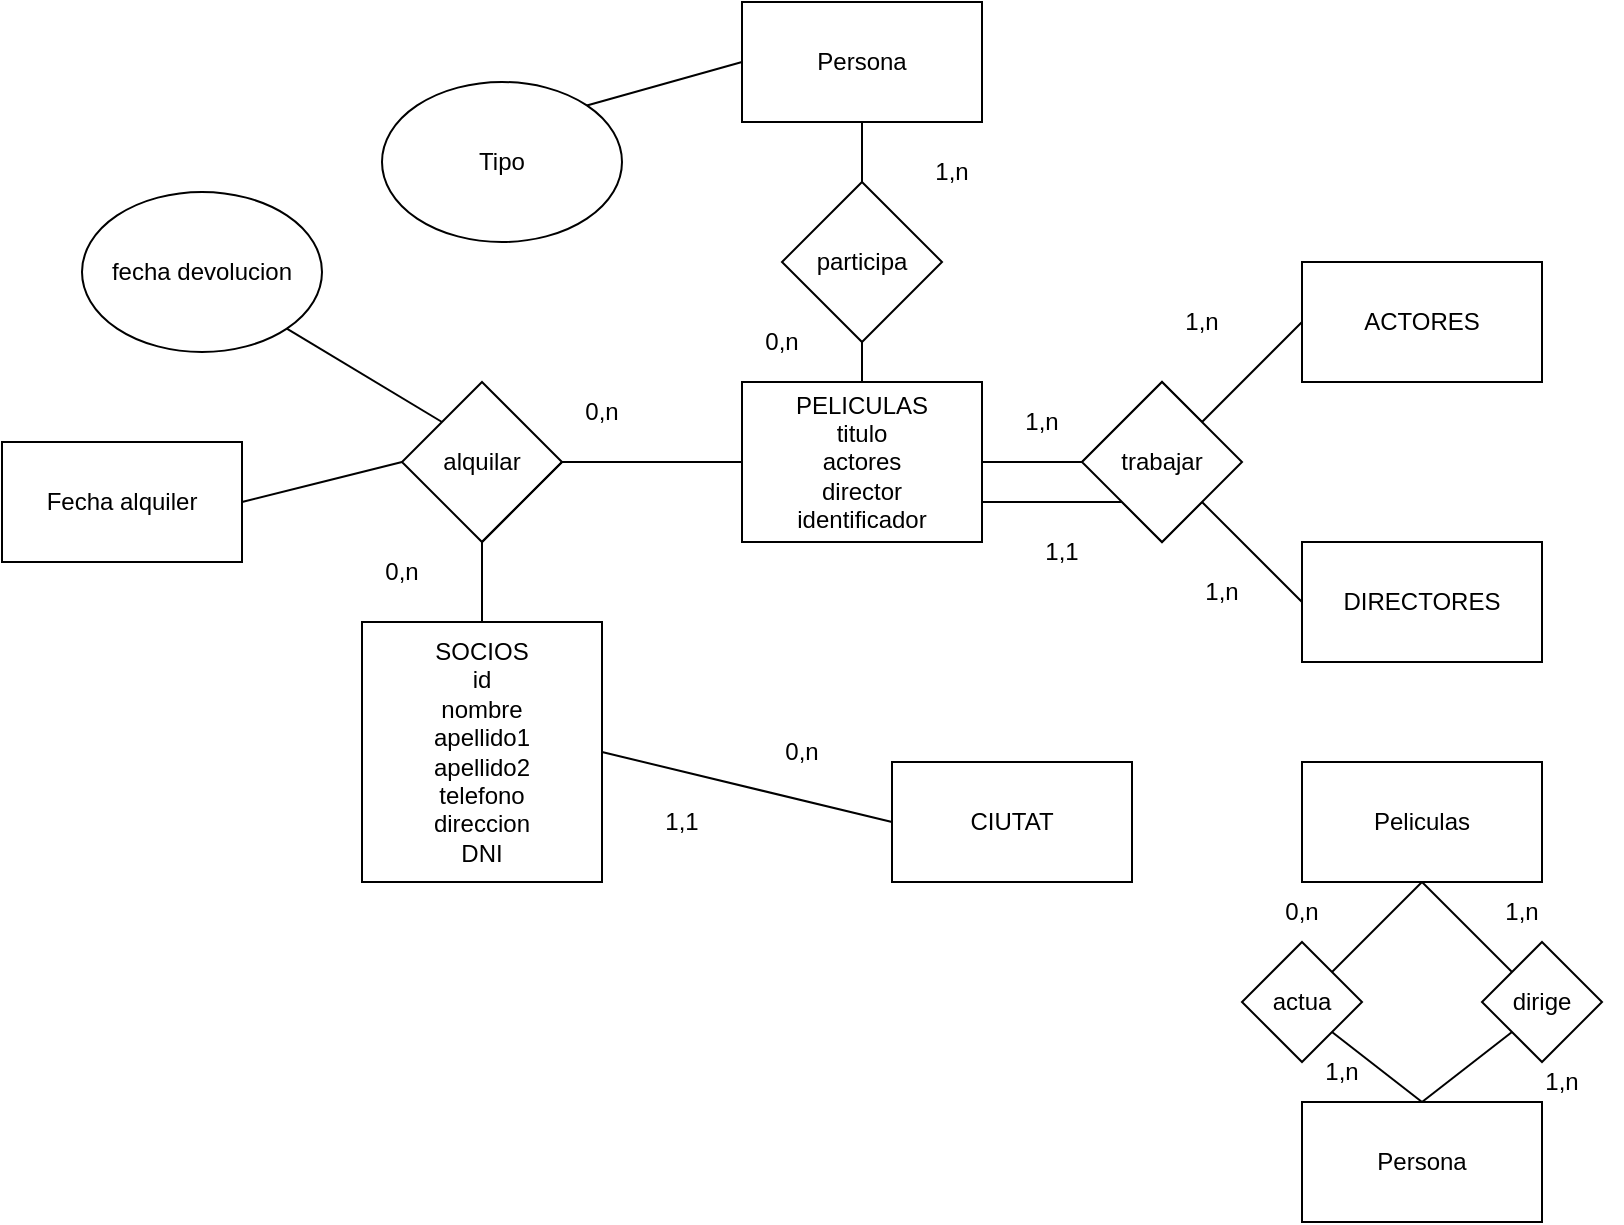 <mxfile version="20.3.7" type="device"><diagram id="R2lEEEUBdFMjLlhIrx00" name="Page-1"><mxGraphModel dx="1422" dy="686" grid="1" gridSize="10" guides="1" tooltips="1" connect="1" arrows="1" fold="1" page="1" pageScale="1" pageWidth="850" pageHeight="1100" math="0" shadow="0" extFonts="Permanent Marker^https://fonts.googleapis.com/css?family=Permanent+Marker"><root><mxCell id="0"/><mxCell id="1" parent="0"/><mxCell id="x-JLzC3Rl5uFlOlJcz9z-1" value="&lt;div&gt;SOCIOS&lt;/div&gt;&lt;div&gt;id&lt;br&gt;&lt;/div&gt;&lt;div&gt;nombre&lt;/div&gt;&lt;div&gt;apellido1&lt;/div&gt;&lt;div&gt;apellido2&lt;br&gt;&lt;/div&gt;&lt;div&gt;telefono&lt;/div&gt;&lt;div&gt;direccion&lt;/div&gt;&lt;div&gt;DNI&lt;br&gt;&lt;/div&gt;" style="rounded=0;whiteSpace=wrap;html=1;" vertex="1" parent="1"><mxGeometry x="200" y="320" width="120" height="130" as="geometry"/></mxCell><mxCell id="x-JLzC3Rl5uFlOlJcz9z-2" value="&lt;div&gt;PELICULAS&lt;/div&gt;&lt;div&gt;titulo&lt;/div&gt;&lt;div&gt;actores&lt;/div&gt;&lt;div&gt;director&lt;/div&gt;&lt;div&gt;identificador&lt;br&gt;&lt;/div&gt;" style="rounded=0;whiteSpace=wrap;html=1;" vertex="1" parent="1"><mxGeometry x="390" y="200" width="120" height="80" as="geometry"/></mxCell><mxCell id="x-JLzC3Rl5uFlOlJcz9z-9" value="0,n" style="text;html=1;strokeColor=none;fillColor=none;align=center;verticalAlign=middle;whiteSpace=wrap;rounded=0;" vertex="1" parent="1"><mxGeometry x="190" y="280" width="60" height="30" as="geometry"/></mxCell><mxCell id="x-JLzC3Rl5uFlOlJcz9z-10" value="0,n" style="text;html=1;strokeColor=none;fillColor=none;align=center;verticalAlign=middle;whiteSpace=wrap;rounded=0;" vertex="1" parent="1"><mxGeometry x="290" y="200" width="60" height="30" as="geometry"/></mxCell><mxCell id="x-JLzC3Rl5uFlOlJcz9z-11" value="alquilar" style="rhombus;whiteSpace=wrap;html=1;" vertex="1" parent="1"><mxGeometry x="220" y="200" width="80" height="80" as="geometry"/></mxCell><mxCell id="x-JLzC3Rl5uFlOlJcz9z-13" value="" style="endArrow=none;html=1;rounded=0;exitX=0.5;exitY=0;exitDx=0;exitDy=0;entryX=0;entryY=0.5;entryDx=0;entryDy=0;" edge="1" parent="1" source="x-JLzC3Rl5uFlOlJcz9z-1" target="x-JLzC3Rl5uFlOlJcz9z-2"><mxGeometry width="50" height="50" relative="1" as="geometry"><mxPoint x="600" y="330" as="sourcePoint"/><mxPoint x="650" y="280" as="targetPoint"/><Array as="points"><mxPoint x="260" y="280"/><mxPoint x="300" y="240"/></Array></mxGeometry></mxCell><mxCell id="Gk5XyRXsiPKGFWXMksy7-1" value="ACTORES" style="rounded=0;whiteSpace=wrap;html=1;" vertex="1" parent="1"><mxGeometry x="670" y="140" width="120" height="60" as="geometry"/></mxCell><mxCell id="Gk5XyRXsiPKGFWXMksy7-2" value="DIRECTORES" style="rounded=0;whiteSpace=wrap;html=1;" vertex="1" parent="1"><mxGeometry x="670" y="280" width="120" height="60" as="geometry"/></mxCell><mxCell id="Gk5XyRXsiPKGFWXMksy7-3" value="" style="endArrow=none;html=1;rounded=0;entryX=0;entryY=0.5;entryDx=0;entryDy=0;exitX=1;exitY=0.5;exitDx=0;exitDy=0;" edge="1" parent="1" source="x-JLzC3Rl5uFlOlJcz9z-2" target="Gk5XyRXsiPKGFWXMksy7-1"><mxGeometry width="50" height="50" relative="1" as="geometry"><mxPoint x="570" y="200" as="sourcePoint"/><mxPoint x="650" y="420" as="targetPoint"/><Array as="points"><mxPoint x="560" y="240"/><mxPoint x="600" y="200"/><mxPoint x="620" y="220"/></Array></mxGeometry></mxCell><mxCell id="Gk5XyRXsiPKGFWXMksy7-4" value="" style="endArrow=none;html=1;rounded=0;entryX=0;entryY=0.5;entryDx=0;entryDy=0;exitX=1;exitY=0.75;exitDx=0;exitDy=0;startArrow=none;" edge="1" parent="1" source="x-JLzC3Rl5uFlOlJcz9z-2" target="Gk5XyRXsiPKGFWXMksy7-2"><mxGeometry width="50" height="50" relative="1" as="geometry"><mxPoint x="570" y="380" as="sourcePoint"/><mxPoint x="650" y="420" as="targetPoint"/><Array as="points"><mxPoint x="580" y="260"/><mxPoint x="600" y="280"/><mxPoint x="620" y="260"/></Array></mxGeometry></mxCell><mxCell id="Gk5XyRXsiPKGFWXMksy7-5" value="1,n" style="text;html=1;strokeColor=none;fillColor=none;align=center;verticalAlign=middle;whiteSpace=wrap;rounded=0;" vertex="1" parent="1"><mxGeometry x="510" y="205" width="60" height="30" as="geometry"/></mxCell><mxCell id="Gk5XyRXsiPKGFWXMksy7-6" value="1,1" style="text;html=1;strokeColor=none;fillColor=none;align=center;verticalAlign=middle;whiteSpace=wrap;rounded=0;" vertex="1" parent="1"><mxGeometry x="520" y="270" width="60" height="30" as="geometry"/></mxCell><mxCell id="Gk5XyRXsiPKGFWXMksy7-7" value="trabajar" style="rhombus;whiteSpace=wrap;html=1;" vertex="1" parent="1"><mxGeometry x="560" y="200" width="80" height="80" as="geometry"/></mxCell><mxCell id="Gk5XyRXsiPKGFWXMksy7-8" value="" style="endArrow=none;html=1;rounded=0;entryX=0;entryY=0.5;entryDx=0;entryDy=0;exitX=1;exitY=0.5;exitDx=0;exitDy=0;" edge="1" parent="1" source="x-JLzC3Rl5uFlOlJcz9z-2" target="Gk5XyRXsiPKGFWXMksy7-7"><mxGeometry width="50" height="50" relative="1" as="geometry"><mxPoint x="510" y="240" as="sourcePoint"/><mxPoint x="670" y="310" as="targetPoint"/><Array as="points"/></mxGeometry></mxCell><mxCell id="Gk5XyRXsiPKGFWXMksy7-9" value="1,n" style="text;html=1;strokeColor=none;fillColor=none;align=center;verticalAlign=middle;whiteSpace=wrap;rounded=0;" vertex="1" parent="1"><mxGeometry x="590" y="155" width="60" height="30" as="geometry"/></mxCell><mxCell id="Gk5XyRXsiPKGFWXMksy7-10" value="1,n" style="text;html=1;strokeColor=none;fillColor=none;align=center;verticalAlign=middle;whiteSpace=wrap;rounded=0;" vertex="1" parent="1"><mxGeometry x="600" y="290" width="60" height="30" as="geometry"/></mxCell><mxCell id="Gk5XyRXsiPKGFWXMksy7-27" value="&lt;div&gt;fecha devolucion&lt;br&gt;&lt;/div&gt;" style="ellipse;whiteSpace=wrap;html=1;" vertex="1" parent="1"><mxGeometry x="60" y="105" width="120" height="80" as="geometry"/></mxCell><mxCell id="Gk5XyRXsiPKGFWXMksy7-28" value="" style="endArrow=none;html=1;rounded=0;entryX=0;entryY=0;entryDx=0;entryDy=0;exitX=1;exitY=1;exitDx=0;exitDy=0;" edge="1" parent="1" source="Gk5XyRXsiPKGFWXMksy7-27" target="x-JLzC3Rl5uFlOlJcz9z-11"><mxGeometry width="50" height="50" relative="1" as="geometry"><mxPoint x="350" y="410" as="sourcePoint"/><mxPoint x="400" y="360" as="targetPoint"/><Array as="points"/></mxGeometry></mxCell><mxCell id="Gk5XyRXsiPKGFWXMksy7-29" value="CIUTAT" style="rounded=0;whiteSpace=wrap;html=1;" vertex="1" parent="1"><mxGeometry x="465" y="390" width="120" height="60" as="geometry"/></mxCell><mxCell id="Gk5XyRXsiPKGFWXMksy7-30" value="" style="endArrow=none;html=1;rounded=0;entryX=0;entryY=0.5;entryDx=0;entryDy=0;exitX=1;exitY=0.5;exitDx=0;exitDy=0;" edge="1" parent="1" source="x-JLzC3Rl5uFlOlJcz9z-1" target="Gk5XyRXsiPKGFWXMksy7-29"><mxGeometry width="50" height="50" relative="1" as="geometry"><mxPoint x="350" y="380" as="sourcePoint"/><mxPoint x="400" y="330" as="targetPoint"/><Array as="points"/></mxGeometry></mxCell><mxCell id="Gk5XyRXsiPKGFWXMksy7-31" value="1,1" style="text;html=1;strokeColor=none;fillColor=none;align=center;verticalAlign=middle;whiteSpace=wrap;rounded=0;" vertex="1" parent="1"><mxGeometry x="330" y="405" width="60" height="30" as="geometry"/></mxCell><mxCell id="Gk5XyRXsiPKGFWXMksy7-32" value="0,n" style="text;html=1;strokeColor=none;fillColor=none;align=center;verticalAlign=middle;whiteSpace=wrap;rounded=0;" vertex="1" parent="1"><mxGeometry x="390" y="370" width="60" height="30" as="geometry"/></mxCell><mxCell id="Gk5XyRXsiPKGFWXMksy7-35" value="Persona" style="rounded=0;whiteSpace=wrap;html=1;" vertex="1" parent="1"><mxGeometry x="390" y="10" width="120" height="60" as="geometry"/></mxCell><mxCell id="Gk5XyRXsiPKGFWXMksy7-36" value="" style="endArrow=none;html=1;rounded=0;entryX=0.5;entryY=1;entryDx=0;entryDy=0;" edge="1" parent="1" source="x-JLzC3Rl5uFlOlJcz9z-2" target="Gk5XyRXsiPKGFWXMksy7-35"><mxGeometry width="50" height="50" relative="1" as="geometry"><mxPoint x="310" y="350" as="sourcePoint"/><mxPoint x="400" y="160" as="targetPoint"/><Array as="points"><mxPoint x="450" y="160"/><mxPoint x="450" y="90"/></Array></mxGeometry></mxCell><mxCell id="Gk5XyRXsiPKGFWXMksy7-37" value="0,n" style="text;html=1;strokeColor=none;fillColor=none;align=center;verticalAlign=middle;whiteSpace=wrap;rounded=0;" vertex="1" parent="1"><mxGeometry x="380" y="165" width="60" height="30" as="geometry"/></mxCell><mxCell id="Gk5XyRXsiPKGFWXMksy7-38" value="1,n" style="text;html=1;strokeColor=none;fillColor=none;align=center;verticalAlign=middle;whiteSpace=wrap;rounded=0;" vertex="1" parent="1"><mxGeometry x="465" y="80" width="60" height="30" as="geometry"/></mxCell><mxCell id="Gk5XyRXsiPKGFWXMksy7-39" value="participa" style="rhombus;whiteSpace=wrap;html=1;" vertex="1" parent="1"><mxGeometry x="410" y="100" width="80" height="80" as="geometry"/></mxCell><mxCell id="Gk5XyRXsiPKGFWXMksy7-40" value="Tipo" style="ellipse;whiteSpace=wrap;html=1;" vertex="1" parent="1"><mxGeometry x="210" y="50" width="120" height="80" as="geometry"/></mxCell><mxCell id="Gk5XyRXsiPKGFWXMksy7-41" value="" style="endArrow=none;html=1;rounded=0;entryX=0;entryY=0.5;entryDx=0;entryDy=0;exitX=1;exitY=0;exitDx=0;exitDy=0;" edge="1" parent="1" source="Gk5XyRXsiPKGFWXMksy7-40" target="Gk5XyRXsiPKGFWXMksy7-35"><mxGeometry width="50" height="50" relative="1" as="geometry"><mxPoint x="310" y="350" as="sourcePoint"/><mxPoint x="360" y="300" as="targetPoint"/><Array as="points"/></mxGeometry></mxCell><mxCell id="Gk5XyRXsiPKGFWXMksy7-42" value="Fecha alquiler" style="rounded=0;whiteSpace=wrap;html=1;" vertex="1" parent="1"><mxGeometry x="20" y="230" width="120" height="60" as="geometry"/></mxCell><mxCell id="Gk5XyRXsiPKGFWXMksy7-43" value="" style="endArrow=none;html=1;rounded=0;entryX=0;entryY=0.5;entryDx=0;entryDy=0;exitX=1;exitY=0.5;exitDx=0;exitDy=0;" edge="1" parent="1" source="Gk5XyRXsiPKGFWXMksy7-42" target="x-JLzC3Rl5uFlOlJcz9z-11"><mxGeometry width="50" height="50" relative="1" as="geometry"><mxPoint x="310" y="350" as="sourcePoint"/><mxPoint x="360" y="300" as="targetPoint"/><Array as="points"><mxPoint x="180" y="250"/></Array></mxGeometry></mxCell><mxCell id="Gk5XyRXsiPKGFWXMksy7-44" value="Peliculas" style="rounded=0;whiteSpace=wrap;html=1;" vertex="1" parent="1"><mxGeometry x="670" y="390" width="120" height="60" as="geometry"/></mxCell><mxCell id="Gk5XyRXsiPKGFWXMksy7-45" value="actua" style="rhombus;whiteSpace=wrap;html=1;" vertex="1" parent="1"><mxGeometry x="640" y="480" width="60" height="60" as="geometry"/></mxCell><mxCell id="Gk5XyRXsiPKGFWXMksy7-46" value="dirige" style="rhombus;whiteSpace=wrap;html=1;" vertex="1" parent="1"><mxGeometry x="760" y="480" width="60" height="60" as="geometry"/></mxCell><mxCell id="Gk5XyRXsiPKGFWXMksy7-47" value="" style="endArrow=none;html=1;rounded=0;entryX=0.5;entryY=1;entryDx=0;entryDy=0;exitX=1;exitY=0;exitDx=0;exitDy=0;" edge="1" parent="1" source="Gk5XyRXsiPKGFWXMksy7-45" target="Gk5XyRXsiPKGFWXMksy7-44"><mxGeometry width="50" height="50" relative="1" as="geometry"><mxPoint x="310" y="350" as="sourcePoint"/><mxPoint x="360" y="300" as="targetPoint"/></mxGeometry></mxCell><mxCell id="Gk5XyRXsiPKGFWXMksy7-48" value="" style="endArrow=none;html=1;rounded=0;entryX=0.5;entryY=1;entryDx=0;entryDy=0;exitX=0;exitY=0;exitDx=0;exitDy=0;" edge="1" parent="1" source="Gk5XyRXsiPKGFWXMksy7-46" target="Gk5XyRXsiPKGFWXMksy7-44"><mxGeometry width="50" height="50" relative="1" as="geometry"><mxPoint x="695" y="505" as="sourcePoint"/><mxPoint x="740" y="460" as="targetPoint"/></mxGeometry></mxCell><mxCell id="Gk5XyRXsiPKGFWXMksy7-49" value="" style="endArrow=none;html=1;rounded=0;exitX=1;exitY=1;exitDx=0;exitDy=0;entryX=0.5;entryY=0;entryDx=0;entryDy=0;" edge="1" parent="1" source="Gk5XyRXsiPKGFWXMksy7-45" target="Gk5XyRXsiPKGFWXMksy7-50"><mxGeometry width="50" height="50" relative="1" as="geometry"><mxPoint x="705" y="515" as="sourcePoint"/><mxPoint x="720" y="560" as="targetPoint"/><Array as="points"/></mxGeometry></mxCell><mxCell id="Gk5XyRXsiPKGFWXMksy7-50" value="Persona" style="rounded=0;whiteSpace=wrap;html=1;" vertex="1" parent="1"><mxGeometry x="670" y="560" width="120" height="60" as="geometry"/></mxCell><mxCell id="Gk5XyRXsiPKGFWXMksy7-51" value="" style="endArrow=none;html=1;rounded=0;entryX=0;entryY=1;entryDx=0;entryDy=0;exitX=0.5;exitY=0;exitDx=0;exitDy=0;" edge="1" parent="1" source="Gk5XyRXsiPKGFWXMksy7-50" target="Gk5XyRXsiPKGFWXMksy7-46"><mxGeometry width="50" height="50" relative="1" as="geometry"><mxPoint x="310" y="350" as="sourcePoint"/><mxPoint x="360" y="300" as="targetPoint"/></mxGeometry></mxCell><mxCell id="Gk5XyRXsiPKGFWXMksy7-52" value="1,n" style="text;html=1;strokeColor=none;fillColor=none;align=center;verticalAlign=middle;whiteSpace=wrap;rounded=0;" vertex="1" parent="1"><mxGeometry x="660" y="530" width="60" height="30" as="geometry"/></mxCell><mxCell id="Gk5XyRXsiPKGFWXMksy7-53" value="1,n" style="text;html=1;strokeColor=none;fillColor=none;align=center;verticalAlign=middle;whiteSpace=wrap;rounded=0;" vertex="1" parent="1"><mxGeometry x="770" y="535" width="60" height="30" as="geometry"/></mxCell><mxCell id="Gk5XyRXsiPKGFWXMksy7-54" value="1,n" style="text;html=1;strokeColor=none;fillColor=none;align=center;verticalAlign=middle;whiteSpace=wrap;rounded=0;" vertex="1" parent="1"><mxGeometry x="750" y="450" width="60" height="30" as="geometry"/></mxCell><mxCell id="Gk5XyRXsiPKGFWXMksy7-55" value="0,n" style="text;html=1;strokeColor=none;fillColor=none;align=center;verticalAlign=middle;whiteSpace=wrap;rounded=0;" vertex="1" parent="1"><mxGeometry x="640" y="450" width="60" height="30" as="geometry"/></mxCell></root></mxGraphModel></diagram></mxfile>